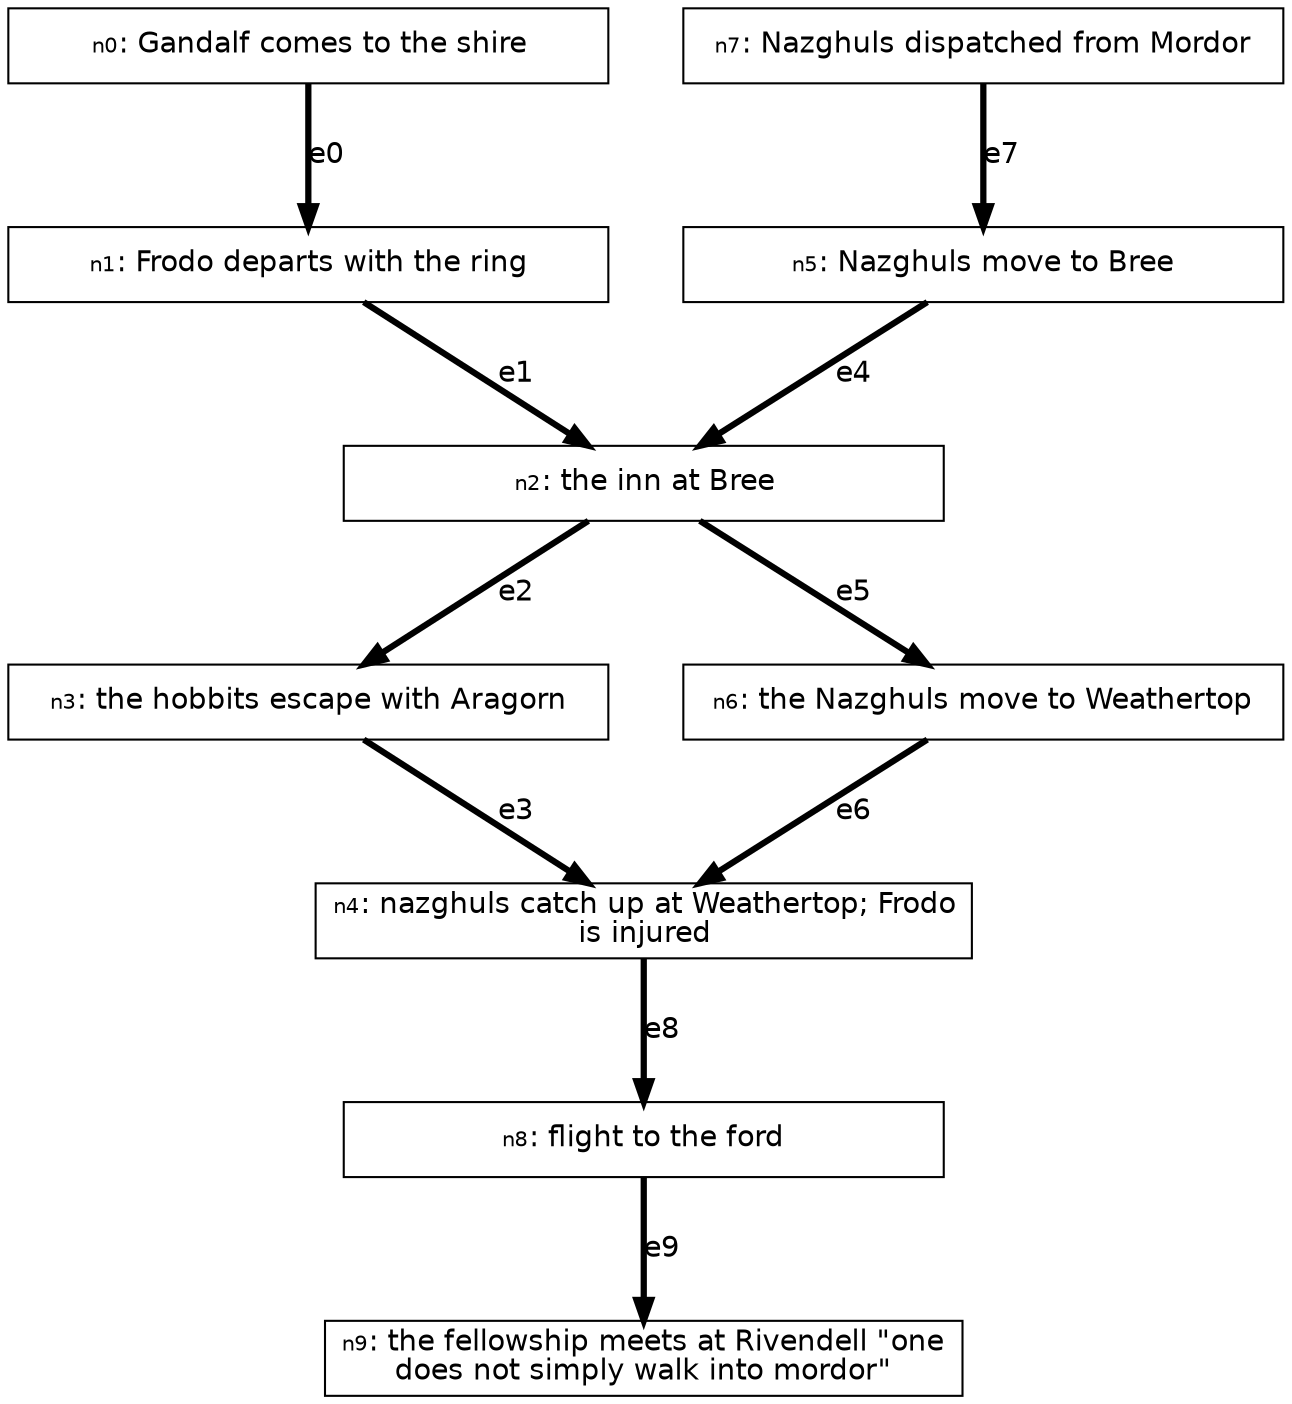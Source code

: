 digraph {

    graph [fontname = "helvetica" rankdir="TB" ranksep=0.75 nodesep=0.5];
    node [fontname = "helvetica" shape = "box" width=4 style=filled];
    edge [fontname = "helvetica" penwidth=3 color="#000000"];

    n0 [label=< <TABLE BORDER="0" CELLPADDING="0" CELLSPACING="0">
    <TR>
        <TD COLSPAN="1"><FONT POINT-SIZE="10">n0</FONT>: Gandalf comes to the shire</TD>
    </TR>
    
   </TABLE>
> fillcolor="#FFFFFF"]
    n1 [label=< <TABLE BORDER="0" CELLPADDING="0" CELLSPACING="0">
    <TR>
        <TD COLSPAN="1"><FONT POINT-SIZE="10">n1</FONT>: Frodo departs with the ring</TD>
    </TR>
    
   </TABLE>
> fillcolor="#FFFFFF"]
    n2 [label=< <TABLE BORDER="0" CELLPADDING="0" CELLSPACING="0">
    <TR>
        <TD COLSPAN="1"><FONT POINT-SIZE="10">n2</FONT>: the inn at Bree</TD>
    </TR>
    
   </TABLE>
> fillcolor="#FFFFFF"]
    n3 [label=< <TABLE BORDER="0" CELLPADDING="0" CELLSPACING="0">
    <TR>
        <TD COLSPAN="1"><FONT POINT-SIZE="10">n3</FONT>: the hobbits escape with Aragorn</TD>
    </TR>
    
   </TABLE>
> fillcolor="#FFFFFF"]
    n4 [label=< <TABLE BORDER="0" CELLPADDING="0" CELLSPACING="0">
    <TR>
        <TD COLSPAN="1"><FONT POINT-SIZE="10">n4</FONT>: nazghuls catch up at Weathertop; Frodo<br/>is injured</TD>
    </TR>
    
   </TABLE>
> fillcolor="#FFFFFF"]
    n5 [label=< <TABLE BORDER="0" CELLPADDING="0" CELLSPACING="0">
    <TR>
        <TD COLSPAN="1"><FONT POINT-SIZE="10">n5</FONT>: Nazghuls move to Bree</TD>
    </TR>
    
   </TABLE>
> fillcolor="#FFFFFF"]
    n6 [label=< <TABLE BORDER="0" CELLPADDING="0" CELLSPACING="0">
    <TR>
        <TD COLSPAN="1"><FONT POINT-SIZE="10">n6</FONT>: the Nazghuls move to Weathertop</TD>
    </TR>
    
   </TABLE>
> fillcolor="#FFFFFF"]
    n7 [label=< <TABLE BORDER="0" CELLPADDING="0" CELLSPACING="0">
    <TR>
        <TD COLSPAN="1"><FONT POINT-SIZE="10">n7</FONT>: Nazghuls dispatched from Mordor</TD>
    </TR>
    
   </TABLE>
> fillcolor="#FFFFFF"]
    n8 [label=< <TABLE BORDER="0" CELLPADDING="0" CELLSPACING="0">
    <TR>
        <TD COLSPAN="1"><FONT POINT-SIZE="10">n8</FONT>: flight to the ford</TD>
    </TR>
    
   </TABLE>
> fillcolor="#FFFFFF"]
    n9 [label=< <TABLE BORDER="0" CELLPADDING="0" CELLSPACING="0">
    <TR>
        <TD COLSPAN="1"><FONT POINT-SIZE="10">n9</FONT>: the fellowship meets at Rivendell "one<br/>does not simply walk into mordor"</TD>
    </TR>
    
   </TABLE>
> fillcolor="#FFFFFF"]

    "n0" -> "n1" [label="e0"];
    "n1" -> "n2" [label="e1"];
    "n2" -> "n3" [label="e2"];
    "n3" -> "n4" [label="e3"];
    "n5" -> "n2" [label="e4"];
    "n2" -> "n6" [label="e5"];
    "n6" -> "n4" [label="e6"];
    "n7" -> "n5" [label="e7"];
    "n4" -> "n8" [label="e8"];
    "n8" -> "n9" [label="e9"];

}